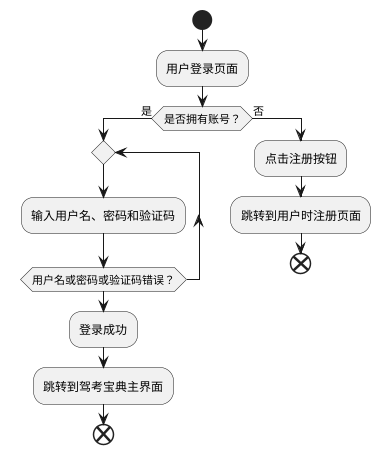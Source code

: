 @startuml
    start
    :用户登录页面;
    if (是否拥有账号？) then (是)
    repeat
    :输入用户名、密码和验证码;
    repeat while (用户名或密码或验证码错误？)
    :登录成功;
    :跳转到驾考宝典主界面;
    end
    else (否)
    :点击注册按钮;
    :跳转到用户时注册页面;
    end
    endif
@enduml